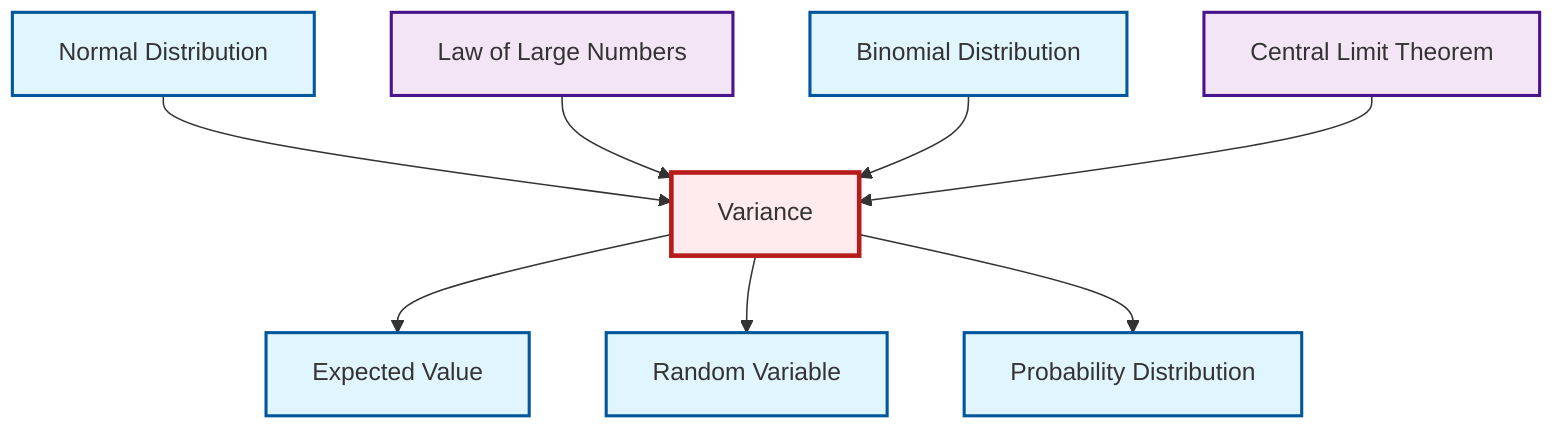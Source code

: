 graph TD
    classDef definition fill:#e1f5fe,stroke:#01579b,stroke-width:2px
    classDef theorem fill:#f3e5f5,stroke:#4a148c,stroke-width:2px
    classDef axiom fill:#fff3e0,stroke:#e65100,stroke-width:2px
    classDef example fill:#e8f5e9,stroke:#1b5e20,stroke-width:2px
    classDef current fill:#ffebee,stroke:#b71c1c,stroke-width:3px
    thm-central-limit["Central Limit Theorem"]:::theorem
    def-variance["Variance"]:::definition
    def-probability-distribution["Probability Distribution"]:::definition
    thm-law-of-large-numbers["Law of Large Numbers"]:::theorem
    def-random-variable["Random Variable"]:::definition
    def-expectation["Expected Value"]:::definition
    def-normal-distribution["Normal Distribution"]:::definition
    def-binomial-distribution["Binomial Distribution"]:::definition
    def-normal-distribution --> def-variance
    thm-law-of-large-numbers --> def-variance
    def-variance --> def-expectation
    def-binomial-distribution --> def-variance
    def-variance --> def-random-variable
    def-variance --> def-probability-distribution
    thm-central-limit --> def-variance
    class def-variance current